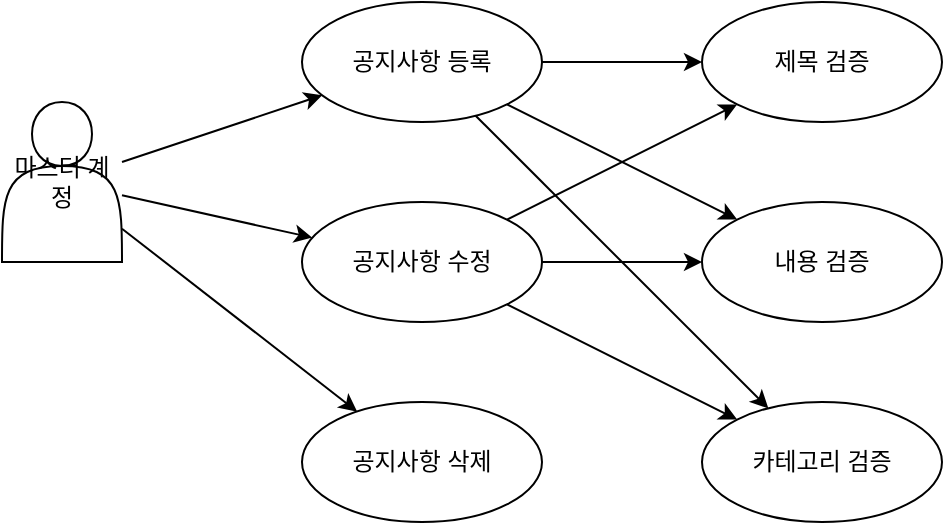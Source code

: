 <mxfile version="26.0.16">
  <diagram name="페이지-1" id="DKJEJJquOrz6qWJuDARE">
    <mxGraphModel dx="671" dy="582" grid="1" gridSize="10" guides="1" tooltips="1" connect="1" arrows="1" fold="1" page="1" pageScale="1" pageWidth="827" pageHeight="1169" math="0" shadow="0">
      <root>
        <mxCell id="0" />
        <mxCell id="1" parent="0" />
        <mxCell id="2" value="마스터 계정" style="shape=actor;whiteSpace=wrap;html=1;" vertex="1" parent="1">
          <mxGeometry x="50" y="100" width="60" height="80" as="geometry" />
        </mxCell>
        <mxCell id="3" value="공지사항 등록" style="ellipse;whiteSpace=wrap;html=1;" vertex="1" parent="1">
          <mxGeometry x="200" y="50" width="120" height="60" as="geometry" />
        </mxCell>
        <mxCell id="4" value="공지사항 수정" style="ellipse;whiteSpace=wrap;html=1;" vertex="1" parent="1">
          <mxGeometry x="200" y="150" width="120" height="60" as="geometry" />
        </mxCell>
        <mxCell id="5" value="공지사항 삭제" style="ellipse;whiteSpace=wrap;html=1;" vertex="1" parent="1">
          <mxGeometry x="200" y="250" width="120" height="60" as="geometry" />
        </mxCell>
        <mxCell id="6" value="제목 검증" style="ellipse;whiteSpace=wrap;html=1;" vertex="1" parent="1">
          <mxGeometry x="400" y="50" width="120" height="60" as="geometry" />
        </mxCell>
        <mxCell id="7" value="내용 검증" style="ellipse;whiteSpace=wrap;html=1;" vertex="1" parent="1">
          <mxGeometry x="400" y="150" width="120" height="60" as="geometry" />
        </mxCell>
        <mxCell id="8" value="카테고리 검증" style="ellipse;whiteSpace=wrap;html=1;" vertex="1" parent="1">
          <mxGeometry x="400" y="250" width="120" height="60" as="geometry" />
        </mxCell>
        <mxCell id="9" edge="1" parent="1" source="2" target="3">
          <mxGeometry relative="1" as="geometry" />
        </mxCell>
        <mxCell id="10" edge="1" parent="1" source="2" target="4">
          <mxGeometry relative="1" as="geometry" />
        </mxCell>
        <mxCell id="11" edge="1" parent="1" source="2" target="5">
          <mxGeometry relative="1" as="geometry" />
        </mxCell>
        <mxCell id="12" edge="1" parent="1" source="3" target="6">
          <mxGeometry relative="1" as="geometry" />
        </mxCell>
        <mxCell id="13" edge="1" parent="1" source="3" target="7">
          <mxGeometry relative="1" as="geometry" />
        </mxCell>
        <mxCell id="14" edge="1" parent="1" source="3" target="8">
          <mxGeometry relative="1" as="geometry" />
        </mxCell>
        <mxCell id="15" edge="1" parent="1" source="4" target="6">
          <mxGeometry relative="1" as="geometry" />
        </mxCell>
        <mxCell id="16" edge="1" parent="1" source="4" target="7">
          <mxGeometry relative="1" as="geometry" />
        </mxCell>
        <mxCell id="17" edge="1" parent="1" source="4" target="8">
          <mxGeometry relative="1" as="geometry" />
        </mxCell>
      </root>
    </mxGraphModel>
  </diagram>
</mxfile>
